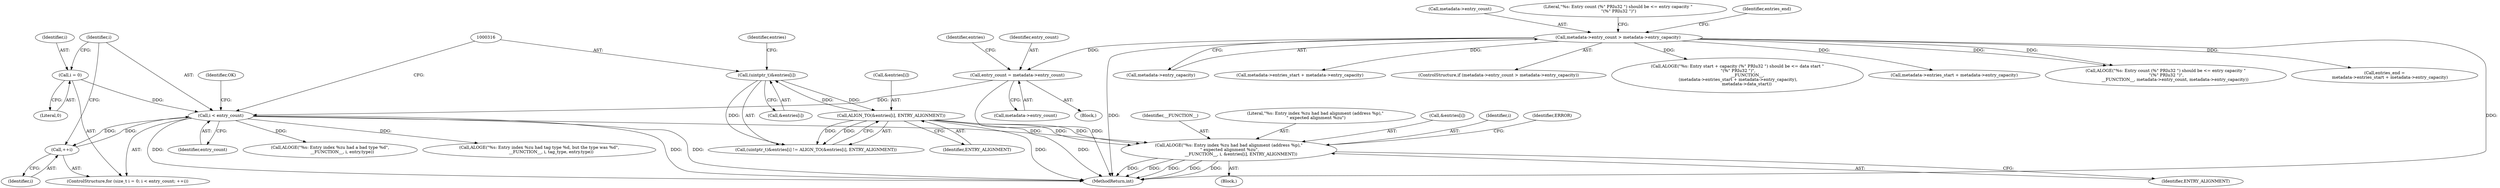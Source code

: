 digraph "0_Android_8e7a2b4d13bff03973dbad2bfb88a04296140433_0@pointer" {
"1000328" [label="(Call,ALOGE(\"%s: Entry index %zu had bad alignment (address %p),\"\n \" expected alignment %zu\",\n                  __FUNCTION__, i, &entries[i], ENTRY_ALIGNMENT))"];
"1000307" [label="(Call,i < entry_count)"];
"1000310" [label="(Call,++i)"];
"1000304" [label="(Call,i = 0)"];
"1000292" [label="(Call,entry_count = metadata->entry_count)"];
"1000196" [label="(Call,metadata->entry_count > metadata->entry_capacity)"];
"1000321" [label="(Call,ALIGN_TO(&entries[i], ENTRY_ALIGNMENT))"];
"1000315" [label="(Call,(uintptr_t)&entries[i])"];
"1000329" [label="(Literal,\"%s: Entry index %zu had bad alignment (address %p),\"\n \" expected alignment %zu\")"];
"1000197" [label="(Call,metadata->entry_count)"];
"1000292" [label="(Call,entry_count = metadata->entry_count)"];
"1000352" [label="(Call,ALOGE(\"%s: Entry index %zu had a bad type %d\",\n                  __FUNCTION__, i, entry.type))"];
"1000218" [label="(Call,metadata->entries_start + metadata->entry_capacity)"];
"1000327" [label="(Block,)"];
"1000332" [label="(Call,&entries[i])"];
"1000205" [label="(Literal,\"%s: Entry count (%\" PRIu32 \") should be <= entry capacity \"\n \"(%\" PRIu32 \")\")"];
"1000486" [label="(MethodReturn,int)"];
"1000485" [label="(Identifier,OK)"];
"1000331" [label="(Identifier,i)"];
"1000328" [label="(Call,ALOGE(\"%s: Entry index %zu had bad alignment (address %p),\"\n \" expected alignment %zu\",\n                  __FUNCTION__, i, &entries[i], ENTRY_ALIGNMENT))"];
"1000216" [label="(Call,entries_end =\n        metadata->entries_start + metadata->entry_capacity)"];
"1000108" [label="(Block,)"];
"1000314" [label="(Call,(uintptr_t)&entries[i] != ALIGN_TO(&entries[i], ENTRY_ALIGNMENT))"];
"1000324" [label="(Identifier,entries)"];
"1000204" [label="(Call,ALOGE(\"%s: Entry count (%\" PRIu32 \") should be <= entry capacity \"\n \"(%\" PRIu32 \")\",\n              __FUNCTION__, metadata->entry_count, metadata->entry_capacity))"];
"1000305" [label="(Identifier,i)"];
"1000389" [label="(Call,ALOGE(\"%s: Entry index %zu had tag type %d, but the type was %d\",\n                  __FUNCTION__, i, tag_type, entry.type))"];
"1000322" [label="(Call,&entries[i])"];
"1000309" [label="(Identifier,entry_count)"];
"1000315" [label="(Call,(uintptr_t)&entries[i])"];
"1000338" [label="(Identifier,ERROR)"];
"1000200" [label="(Call,metadata->entry_capacity)"];
"1000294" [label="(Call,metadata->entry_count)"];
"1000241" [label="(Call,metadata->entries_start + metadata->entry_capacity)"];
"1000336" [label="(Identifier,ENTRY_ALIGNMENT)"];
"1000293" [label="(Identifier,entry_count)"];
"1000195" [label="(ControlStructure,if (metadata->entry_count > metadata->entry_capacity))"];
"1000308" [label="(Identifier,i)"];
"1000307" [label="(Call,i < entry_count)"];
"1000310" [label="(Call,++i)"];
"1000217" [label="(Identifier,entries_end)"];
"1000304" [label="(Call,i = 0)"];
"1000306" [label="(Literal,0)"];
"1000317" [label="(Call,&entries[i])"];
"1000321" [label="(Call,ALIGN_TO(&entries[i], ENTRY_ALIGNMENT))"];
"1000299" [label="(Identifier,entries)"];
"1000302" [label="(ControlStructure,for (size_t i = 0; i < entry_count; ++i))"];
"1000330" [label="(Identifier,__FUNCTION__)"];
"1000238" [label="(Call,ALOGE(\"%s: Entry start + capacity (%\" PRIu32 \") should be <= data start \"\n \"(%\" PRIu32 \")\",\n               __FUNCTION__,\n (metadata->entries_start + metadata->entry_capacity),\n              metadata->data_start))"];
"1000311" [label="(Identifier,i)"];
"1000326" [label="(Identifier,ENTRY_ALIGNMENT)"];
"1000196" [label="(Call,metadata->entry_count > metadata->entry_capacity)"];
"1000328" -> "1000327"  [label="AST: "];
"1000328" -> "1000336"  [label="CFG: "];
"1000329" -> "1000328"  [label="AST: "];
"1000330" -> "1000328"  [label="AST: "];
"1000331" -> "1000328"  [label="AST: "];
"1000332" -> "1000328"  [label="AST: "];
"1000336" -> "1000328"  [label="AST: "];
"1000338" -> "1000328"  [label="CFG: "];
"1000328" -> "1000486"  [label="DDG: "];
"1000328" -> "1000486"  [label="DDG: "];
"1000328" -> "1000486"  [label="DDG: "];
"1000328" -> "1000486"  [label="DDG: "];
"1000328" -> "1000486"  [label="DDG: "];
"1000307" -> "1000328"  [label="DDG: "];
"1000321" -> "1000328"  [label="DDG: "];
"1000321" -> "1000328"  [label="DDG: "];
"1000307" -> "1000302"  [label="AST: "];
"1000307" -> "1000309"  [label="CFG: "];
"1000308" -> "1000307"  [label="AST: "];
"1000309" -> "1000307"  [label="AST: "];
"1000316" -> "1000307"  [label="CFG: "];
"1000485" -> "1000307"  [label="CFG: "];
"1000307" -> "1000486"  [label="DDG: "];
"1000307" -> "1000486"  [label="DDG: "];
"1000307" -> "1000486"  [label="DDG: "];
"1000310" -> "1000307"  [label="DDG: "];
"1000304" -> "1000307"  [label="DDG: "];
"1000292" -> "1000307"  [label="DDG: "];
"1000307" -> "1000310"  [label="DDG: "];
"1000307" -> "1000352"  [label="DDG: "];
"1000307" -> "1000389"  [label="DDG: "];
"1000310" -> "1000302"  [label="AST: "];
"1000310" -> "1000311"  [label="CFG: "];
"1000311" -> "1000310"  [label="AST: "];
"1000308" -> "1000310"  [label="CFG: "];
"1000304" -> "1000302"  [label="AST: "];
"1000304" -> "1000306"  [label="CFG: "];
"1000305" -> "1000304"  [label="AST: "];
"1000306" -> "1000304"  [label="AST: "];
"1000308" -> "1000304"  [label="CFG: "];
"1000292" -> "1000108"  [label="AST: "];
"1000292" -> "1000294"  [label="CFG: "];
"1000293" -> "1000292"  [label="AST: "];
"1000294" -> "1000292"  [label="AST: "];
"1000299" -> "1000292"  [label="CFG: "];
"1000292" -> "1000486"  [label="DDG: "];
"1000196" -> "1000292"  [label="DDG: "];
"1000196" -> "1000195"  [label="AST: "];
"1000196" -> "1000200"  [label="CFG: "];
"1000197" -> "1000196"  [label="AST: "];
"1000200" -> "1000196"  [label="AST: "];
"1000205" -> "1000196"  [label="CFG: "];
"1000217" -> "1000196"  [label="CFG: "];
"1000196" -> "1000486"  [label="DDG: "];
"1000196" -> "1000486"  [label="DDG: "];
"1000196" -> "1000204"  [label="DDG: "];
"1000196" -> "1000204"  [label="DDG: "];
"1000196" -> "1000216"  [label="DDG: "];
"1000196" -> "1000218"  [label="DDG: "];
"1000196" -> "1000238"  [label="DDG: "];
"1000196" -> "1000241"  [label="DDG: "];
"1000321" -> "1000314"  [label="AST: "];
"1000321" -> "1000326"  [label="CFG: "];
"1000322" -> "1000321"  [label="AST: "];
"1000326" -> "1000321"  [label="AST: "];
"1000314" -> "1000321"  [label="CFG: "];
"1000321" -> "1000486"  [label="DDG: "];
"1000321" -> "1000486"  [label="DDG: "];
"1000321" -> "1000315"  [label="DDG: "];
"1000321" -> "1000314"  [label="DDG: "];
"1000321" -> "1000314"  [label="DDG: "];
"1000315" -> "1000321"  [label="DDG: "];
"1000315" -> "1000314"  [label="AST: "];
"1000315" -> "1000317"  [label="CFG: "];
"1000316" -> "1000315"  [label="AST: "];
"1000317" -> "1000315"  [label="AST: "];
"1000324" -> "1000315"  [label="CFG: "];
"1000315" -> "1000314"  [label="DDG: "];
}
